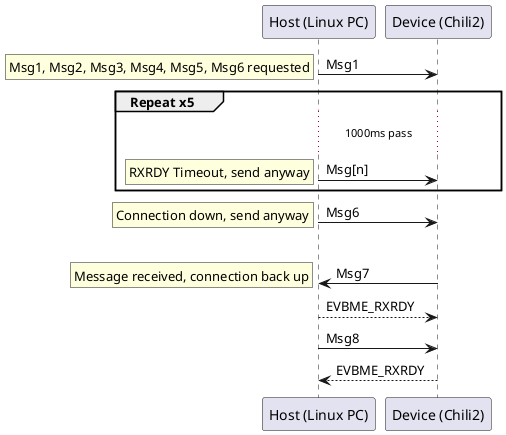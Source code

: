@startuml

participant "Host (Linux PC)" as Host
participant "Device (Chili2)" as Device

Host -> Device : Msg1
rnote left : Msg1, Msg2, Msg3, Msg4, Msg5, Msg6 requested

group Repeat x5
... 1000ms pass ...
Host -> Device : Msg[n]
rnote left : RXRDY Timeout, send anyway
end

Host -> Device : Msg6
rnote left : Connection down, send anyway

|||

Host <- Device : Msg7
rnote left : Message received, connection back up
Host --> Device : EVBME_RXRDY
Host -> Device : Msg8
Host <-- Device : EVBME_RXRDY
@enduml
